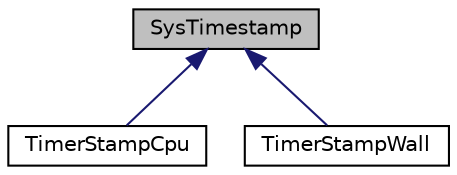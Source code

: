 digraph "SysTimestamp"
{
  edge [fontname="Helvetica",fontsize="10",labelfontname="Helvetica",labelfontsize="10"];
  node [fontname="Helvetica",fontsize="10",shape=record];
  Node1 [label="SysTimestamp",height=0.2,width=0.4,color="black", fillcolor="grey75", style="filled", fontcolor="black"];
  Node1 -> Node2 [dir="back",color="midnightblue",fontsize="10",style="solid",fontname="Helvetica"];
  Node2 [label="TimerStampCpu",height=0.2,width=0.4,color="black", fillcolor="white", style="filled",URL="$classevo_1_1_timer_stamp_cpu.html",tooltip="Holds a CPU (process) timer-stamp, used as template argument with TimerT. "];
  Node1 -> Node3 [dir="back",color="midnightblue",fontsize="10",style="solid",fontname="Helvetica"];
  Node3 [label="TimerStampWall",height=0.2,width=0.4,color="black", fillcolor="white", style="filled",URL="$classevo_1_1_timer_stamp_wall.html",tooltip="Holds a real (wall clock) timer-stamp, used as template argument with TimerT. "];
}
